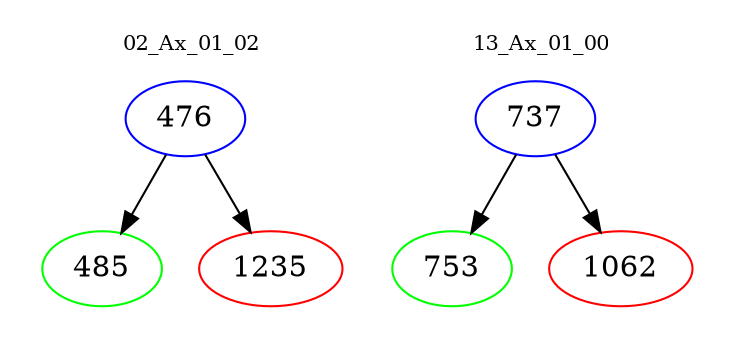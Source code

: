 digraph{
subgraph cluster_0 {
color = white
label = "02_Ax_01_02";
fontsize=10;
T0_476 [label="476", color="blue"]
T0_476 -> T0_485 [color="black"]
T0_485 [label="485", color="green"]
T0_476 -> T0_1235 [color="black"]
T0_1235 [label="1235", color="red"]
}
subgraph cluster_1 {
color = white
label = "13_Ax_01_00";
fontsize=10;
T1_737 [label="737", color="blue"]
T1_737 -> T1_753 [color="black"]
T1_753 [label="753", color="green"]
T1_737 -> T1_1062 [color="black"]
T1_1062 [label="1062", color="red"]
}
}
